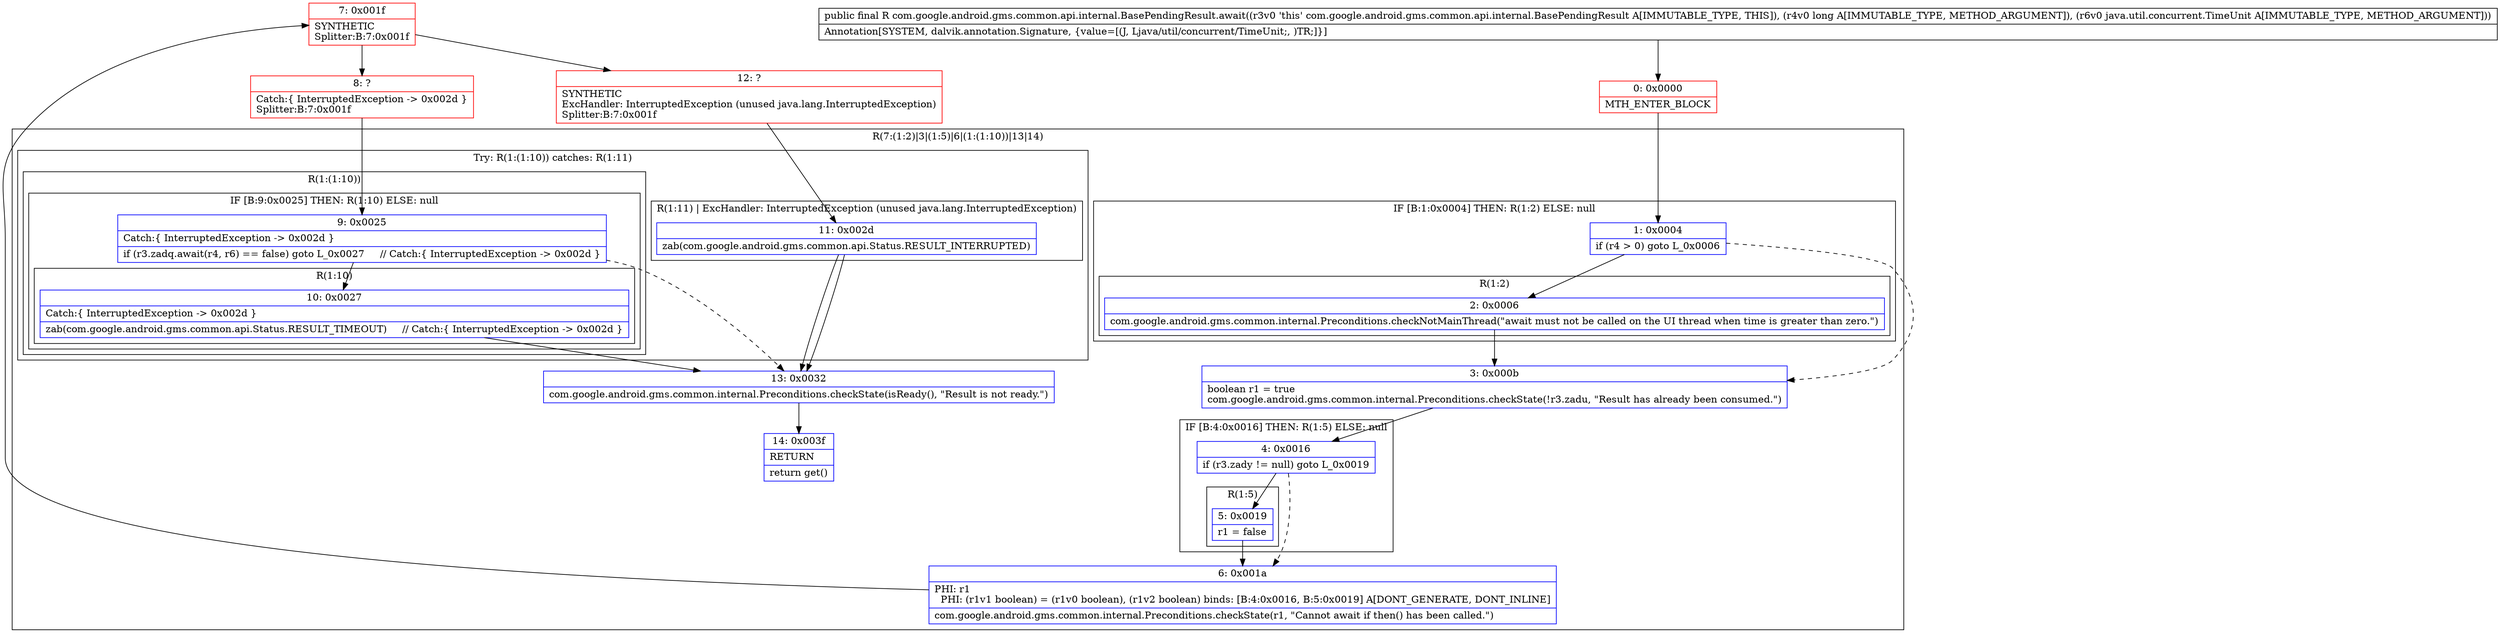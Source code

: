 digraph "CFG forcom.google.android.gms.common.api.internal.BasePendingResult.await(JLjava\/util\/concurrent\/TimeUnit;)Lcom\/google\/android\/gms\/common\/api\/Result;" {
subgraph cluster_Region_1718192888 {
label = "R(7:(1:2)|3|(1:5)|6|(1:(1:10))|13|14)";
node [shape=record,color=blue];
subgraph cluster_IfRegion_1754953178 {
label = "IF [B:1:0x0004] THEN: R(1:2) ELSE: null";
node [shape=record,color=blue];
Node_1 [shape=record,label="{1\:\ 0x0004|if (r4 \> 0) goto L_0x0006\l}"];
subgraph cluster_Region_894151230 {
label = "R(1:2)";
node [shape=record,color=blue];
Node_2 [shape=record,label="{2\:\ 0x0006|com.google.android.gms.common.internal.Preconditions.checkNotMainThread(\"await must not be called on the UI thread when time is greater than zero.\")\l}"];
}
}
Node_3 [shape=record,label="{3\:\ 0x000b|boolean r1 = true\lcom.google.android.gms.common.internal.Preconditions.checkState(!r3.zadu, \"Result has already been consumed.\")\l}"];
subgraph cluster_IfRegion_1851891305 {
label = "IF [B:4:0x0016] THEN: R(1:5) ELSE: null";
node [shape=record,color=blue];
Node_4 [shape=record,label="{4\:\ 0x0016|if (r3.zady != null) goto L_0x0019\l}"];
subgraph cluster_Region_1398349572 {
label = "R(1:5)";
node [shape=record,color=blue];
Node_5 [shape=record,label="{5\:\ 0x0019|r1 = false\l}"];
}
}
Node_6 [shape=record,label="{6\:\ 0x001a|PHI: r1 \l  PHI: (r1v1 boolean) = (r1v0 boolean), (r1v2 boolean) binds: [B:4:0x0016, B:5:0x0019] A[DONT_GENERATE, DONT_INLINE]\l|com.google.android.gms.common.internal.Preconditions.checkState(r1, \"Cannot await if then() has been called.\")\l}"];
subgraph cluster_TryCatchRegion_903024499 {
label = "Try: R(1:(1:10)) catches: R(1:11)";
node [shape=record,color=blue];
subgraph cluster_Region_240945334 {
label = "R(1:(1:10))";
node [shape=record,color=blue];
subgraph cluster_IfRegion_1714342169 {
label = "IF [B:9:0x0025] THEN: R(1:10) ELSE: null";
node [shape=record,color=blue];
Node_9 [shape=record,label="{9\:\ 0x0025|Catch:\{ InterruptedException \-\> 0x002d \}\l|if (r3.zadq.await(r4, r6) == false) goto L_0x0027     \/\/ Catch:\{ InterruptedException \-\> 0x002d \}\l}"];
subgraph cluster_Region_73302371 {
label = "R(1:10)";
node [shape=record,color=blue];
Node_10 [shape=record,label="{10\:\ 0x0027|Catch:\{ InterruptedException \-\> 0x002d \}\l|zab(com.google.android.gms.common.api.Status.RESULT_TIMEOUT)     \/\/ Catch:\{ InterruptedException \-\> 0x002d \}\l}"];
}
}
}
subgraph cluster_Region_702262796 {
label = "R(1:11) | ExcHandler: InterruptedException (unused java.lang.InterruptedException)\l";
node [shape=record,color=blue];
Node_11 [shape=record,label="{11\:\ 0x002d|zab(com.google.android.gms.common.api.Status.RESULT_INTERRUPTED)\l}"];
}
}
Node_13 [shape=record,label="{13\:\ 0x0032|com.google.android.gms.common.internal.Preconditions.checkState(isReady(), \"Result is not ready.\")\l}"];
Node_14 [shape=record,label="{14\:\ 0x003f|RETURN\l|return get()\l}"];
}
subgraph cluster_Region_702262796 {
label = "R(1:11) | ExcHandler: InterruptedException (unused java.lang.InterruptedException)\l";
node [shape=record,color=blue];
Node_11 [shape=record,label="{11\:\ 0x002d|zab(com.google.android.gms.common.api.Status.RESULT_INTERRUPTED)\l}"];
}
Node_0 [shape=record,color=red,label="{0\:\ 0x0000|MTH_ENTER_BLOCK\l}"];
Node_7 [shape=record,color=red,label="{7\:\ 0x001f|SYNTHETIC\lSplitter:B:7:0x001f\l}"];
Node_8 [shape=record,color=red,label="{8\:\ ?|Catch:\{ InterruptedException \-\> 0x002d \}\lSplitter:B:7:0x001f\l}"];
Node_12 [shape=record,color=red,label="{12\:\ ?|SYNTHETIC\lExcHandler: InterruptedException (unused java.lang.InterruptedException)\lSplitter:B:7:0x001f\l}"];
MethodNode[shape=record,label="{public final R com.google.android.gms.common.api.internal.BasePendingResult.await((r3v0 'this' com.google.android.gms.common.api.internal.BasePendingResult A[IMMUTABLE_TYPE, THIS]), (r4v0 long A[IMMUTABLE_TYPE, METHOD_ARGUMENT]), (r6v0 java.util.concurrent.TimeUnit A[IMMUTABLE_TYPE, METHOD_ARGUMENT]))  | Annotation[SYSTEM, dalvik.annotation.Signature, \{value=[(J, Ljava\/util\/concurrent\/TimeUnit;, )TR;]\}]\l}"];
MethodNode -> Node_0;
Node_1 -> Node_2;
Node_1 -> Node_3[style=dashed];
Node_2 -> Node_3;
Node_3 -> Node_4;
Node_4 -> Node_5;
Node_4 -> Node_6[style=dashed];
Node_5 -> Node_6;
Node_6 -> Node_7;
Node_9 -> Node_10;
Node_9 -> Node_13[style=dashed];
Node_10 -> Node_13;
Node_11 -> Node_13;
Node_13 -> Node_14;
Node_11 -> Node_13;
Node_0 -> Node_1;
Node_7 -> Node_8;
Node_7 -> Node_12;
Node_8 -> Node_9;
Node_12 -> Node_11;
}


